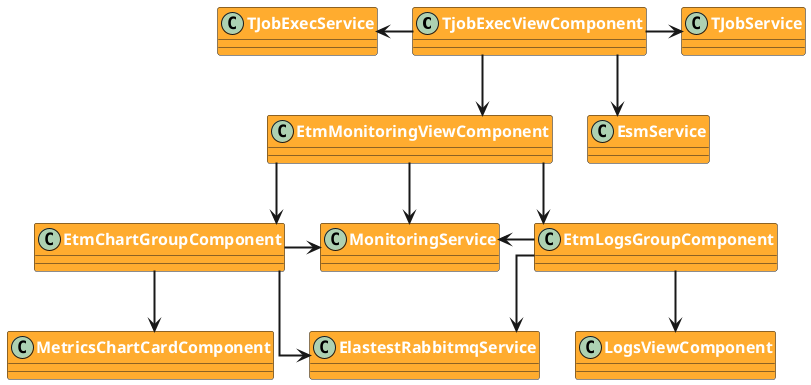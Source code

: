 @startuml

skinparam class {
    FontSize 16
    FontStyle bold
    FontColor white
    BackgroundColor #ffac2f
    ArrowFontColor #333333
    ArrowThickness 2
}

skinparam linetype ortho

' Classes

class TjobExecViewComponent
class EtmMonitoringViewComponent
class EtmLogsGroupComponent
class LogsViewComponent
class EtmChartGroupComponent
class MetricsChartCardComponent
class MonitoringService
class ElastestRabbitmqService
class EsmService
class TJobService
class TJobExecService


' Relations

TjobExecViewComponent --> EtmMonitoringViewComponent
TjobExecViewComponent --> EsmService
TjobExecViewComponent -right-> TJobService
TjobExecViewComponent -left-> TJobExecService

EtmMonitoringViewComponent --> EtmLogsGroupComponent
EtmMonitoringViewComponent --> EtmChartGroupComponent
EtmMonitoringViewComponent --> MonitoringService

EtmLogsGroupComponent --> LogsViewComponent
EtmLogsGroupComponent -left-> MonitoringService
EtmLogsGroupComponent --> ElastestRabbitmqService

EtmChartGroupComponent --> MetricsChartCardComponent
EtmChartGroupComponent -right-> MonitoringService
EtmChartGroupComponent --> ElastestRabbitmqService


@enduml